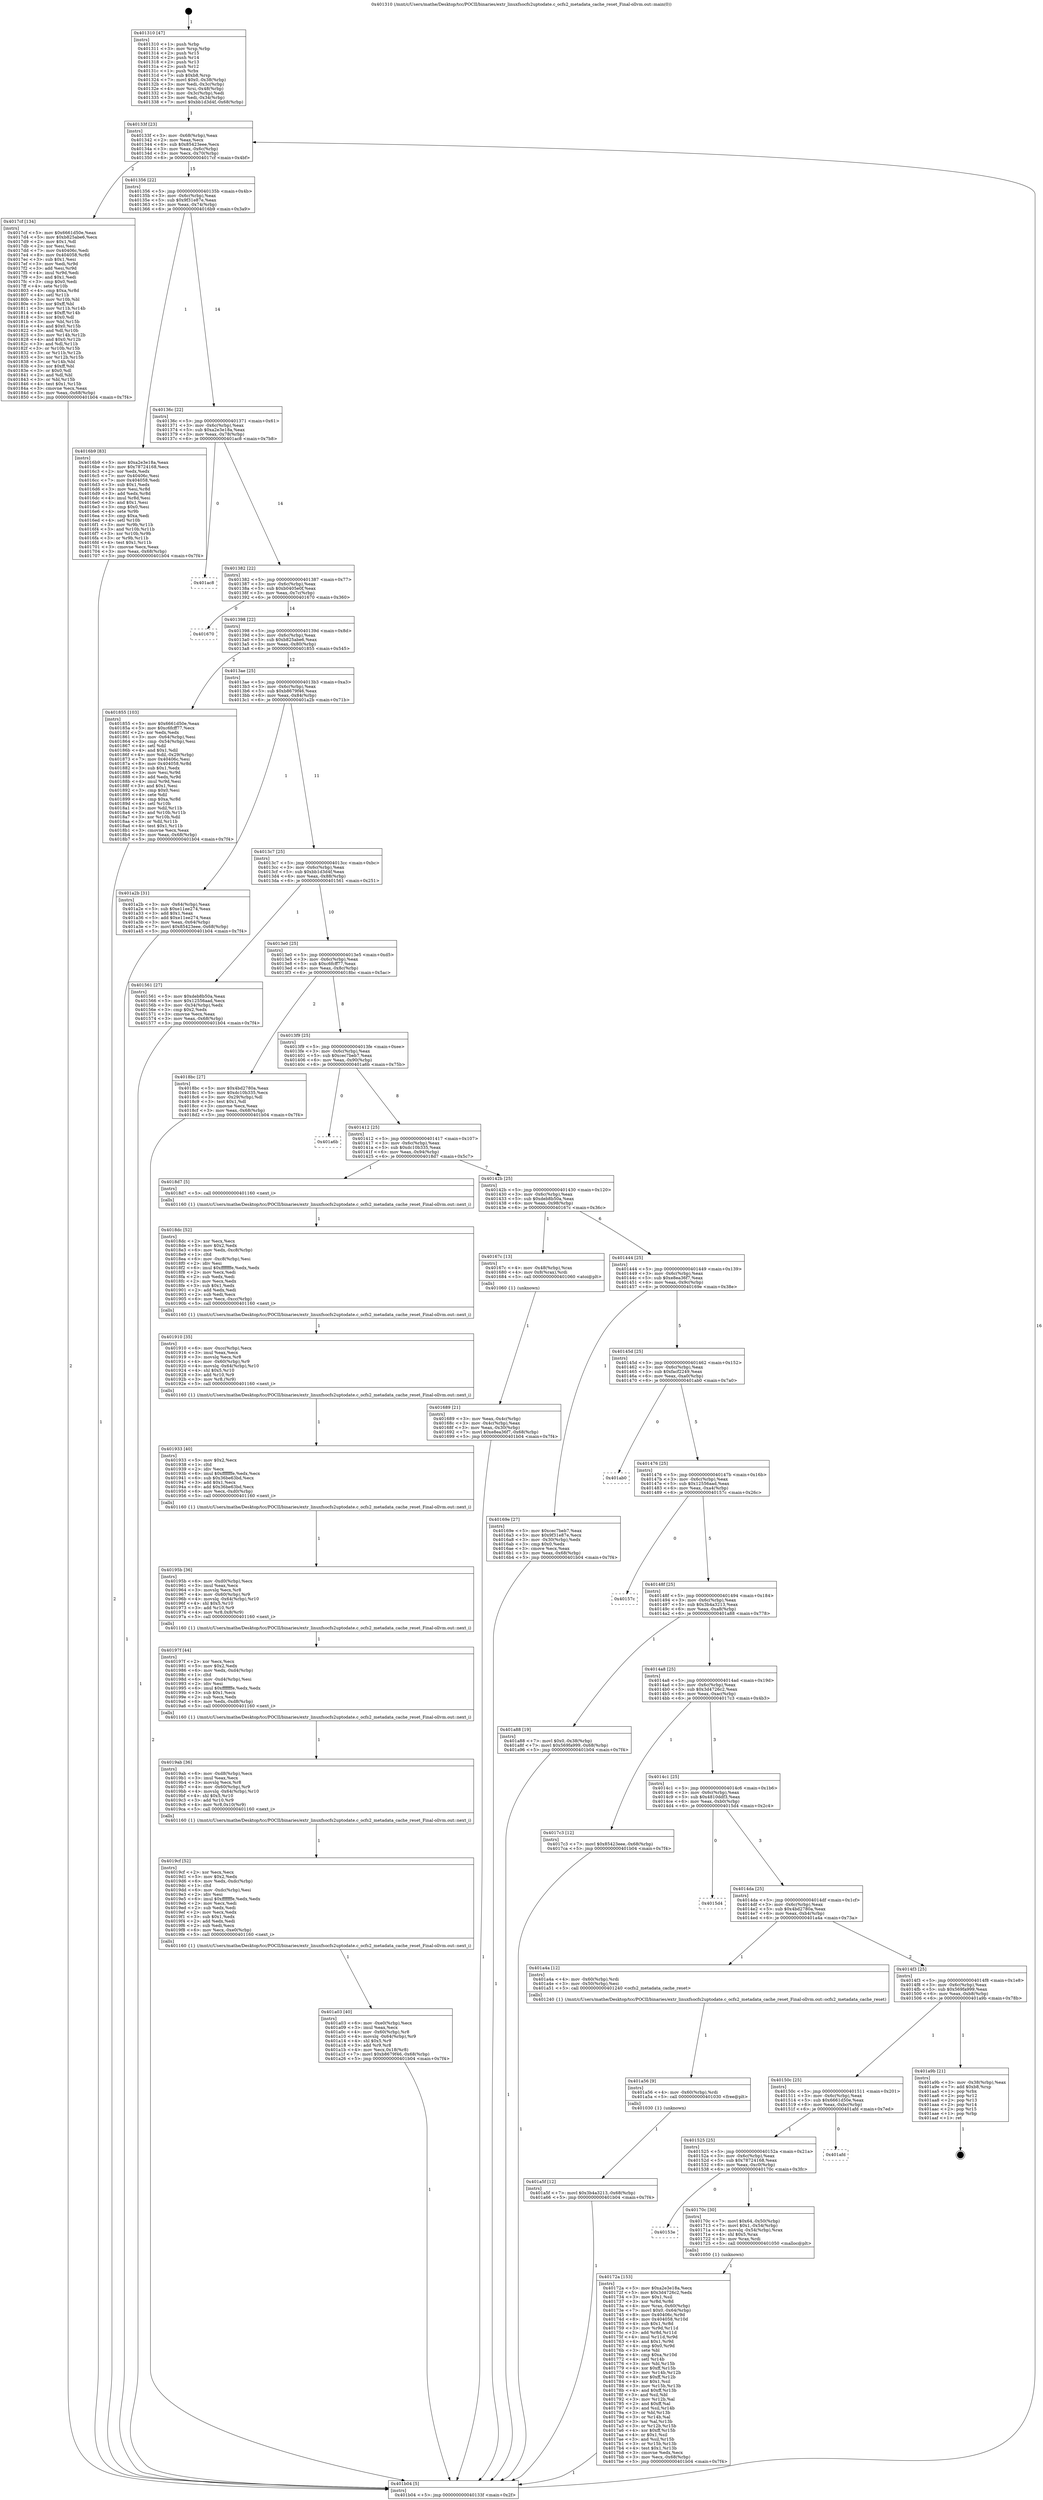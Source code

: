 digraph "0x401310" {
  label = "0x401310 (/mnt/c/Users/mathe/Desktop/tcc/POCII/binaries/extr_linuxfsocfs2uptodate.c_ocfs2_metadata_cache_reset_Final-ollvm.out::main(0))"
  labelloc = "t"
  node[shape=record]

  Entry [label="",width=0.3,height=0.3,shape=circle,fillcolor=black,style=filled]
  "0x40133f" [label="{
     0x40133f [23]\l
     | [instrs]\l
     &nbsp;&nbsp;0x40133f \<+3\>: mov -0x68(%rbp),%eax\l
     &nbsp;&nbsp;0x401342 \<+2\>: mov %eax,%ecx\l
     &nbsp;&nbsp;0x401344 \<+6\>: sub $0x85423eee,%ecx\l
     &nbsp;&nbsp;0x40134a \<+3\>: mov %eax,-0x6c(%rbp)\l
     &nbsp;&nbsp;0x40134d \<+3\>: mov %ecx,-0x70(%rbp)\l
     &nbsp;&nbsp;0x401350 \<+6\>: je 00000000004017cf \<main+0x4bf\>\l
  }"]
  "0x4017cf" [label="{
     0x4017cf [134]\l
     | [instrs]\l
     &nbsp;&nbsp;0x4017cf \<+5\>: mov $0x6661d50e,%eax\l
     &nbsp;&nbsp;0x4017d4 \<+5\>: mov $0xb825abe6,%ecx\l
     &nbsp;&nbsp;0x4017d9 \<+2\>: mov $0x1,%dl\l
     &nbsp;&nbsp;0x4017db \<+2\>: xor %esi,%esi\l
     &nbsp;&nbsp;0x4017dd \<+7\>: mov 0x40406c,%edi\l
     &nbsp;&nbsp;0x4017e4 \<+8\>: mov 0x404058,%r8d\l
     &nbsp;&nbsp;0x4017ec \<+3\>: sub $0x1,%esi\l
     &nbsp;&nbsp;0x4017ef \<+3\>: mov %edi,%r9d\l
     &nbsp;&nbsp;0x4017f2 \<+3\>: add %esi,%r9d\l
     &nbsp;&nbsp;0x4017f5 \<+4\>: imul %r9d,%edi\l
     &nbsp;&nbsp;0x4017f9 \<+3\>: and $0x1,%edi\l
     &nbsp;&nbsp;0x4017fc \<+3\>: cmp $0x0,%edi\l
     &nbsp;&nbsp;0x4017ff \<+4\>: sete %r10b\l
     &nbsp;&nbsp;0x401803 \<+4\>: cmp $0xa,%r8d\l
     &nbsp;&nbsp;0x401807 \<+4\>: setl %r11b\l
     &nbsp;&nbsp;0x40180b \<+3\>: mov %r10b,%bl\l
     &nbsp;&nbsp;0x40180e \<+3\>: xor $0xff,%bl\l
     &nbsp;&nbsp;0x401811 \<+3\>: mov %r11b,%r14b\l
     &nbsp;&nbsp;0x401814 \<+4\>: xor $0xff,%r14b\l
     &nbsp;&nbsp;0x401818 \<+3\>: xor $0x0,%dl\l
     &nbsp;&nbsp;0x40181b \<+3\>: mov %bl,%r15b\l
     &nbsp;&nbsp;0x40181e \<+4\>: and $0x0,%r15b\l
     &nbsp;&nbsp;0x401822 \<+3\>: and %dl,%r10b\l
     &nbsp;&nbsp;0x401825 \<+3\>: mov %r14b,%r12b\l
     &nbsp;&nbsp;0x401828 \<+4\>: and $0x0,%r12b\l
     &nbsp;&nbsp;0x40182c \<+3\>: and %dl,%r11b\l
     &nbsp;&nbsp;0x40182f \<+3\>: or %r10b,%r15b\l
     &nbsp;&nbsp;0x401832 \<+3\>: or %r11b,%r12b\l
     &nbsp;&nbsp;0x401835 \<+3\>: xor %r12b,%r15b\l
     &nbsp;&nbsp;0x401838 \<+3\>: or %r14b,%bl\l
     &nbsp;&nbsp;0x40183b \<+3\>: xor $0xff,%bl\l
     &nbsp;&nbsp;0x40183e \<+3\>: or $0x0,%dl\l
     &nbsp;&nbsp;0x401841 \<+2\>: and %dl,%bl\l
     &nbsp;&nbsp;0x401843 \<+3\>: or %bl,%r15b\l
     &nbsp;&nbsp;0x401846 \<+4\>: test $0x1,%r15b\l
     &nbsp;&nbsp;0x40184a \<+3\>: cmovne %ecx,%eax\l
     &nbsp;&nbsp;0x40184d \<+3\>: mov %eax,-0x68(%rbp)\l
     &nbsp;&nbsp;0x401850 \<+5\>: jmp 0000000000401b04 \<main+0x7f4\>\l
  }"]
  "0x401356" [label="{
     0x401356 [22]\l
     | [instrs]\l
     &nbsp;&nbsp;0x401356 \<+5\>: jmp 000000000040135b \<main+0x4b\>\l
     &nbsp;&nbsp;0x40135b \<+3\>: mov -0x6c(%rbp),%eax\l
     &nbsp;&nbsp;0x40135e \<+5\>: sub $0x9f31e87e,%eax\l
     &nbsp;&nbsp;0x401363 \<+3\>: mov %eax,-0x74(%rbp)\l
     &nbsp;&nbsp;0x401366 \<+6\>: je 00000000004016b9 \<main+0x3a9\>\l
  }"]
  Exit [label="",width=0.3,height=0.3,shape=circle,fillcolor=black,style=filled,peripheries=2]
  "0x4016b9" [label="{
     0x4016b9 [83]\l
     | [instrs]\l
     &nbsp;&nbsp;0x4016b9 \<+5\>: mov $0xa2e3e18a,%eax\l
     &nbsp;&nbsp;0x4016be \<+5\>: mov $0x78724168,%ecx\l
     &nbsp;&nbsp;0x4016c3 \<+2\>: xor %edx,%edx\l
     &nbsp;&nbsp;0x4016c5 \<+7\>: mov 0x40406c,%esi\l
     &nbsp;&nbsp;0x4016cc \<+7\>: mov 0x404058,%edi\l
     &nbsp;&nbsp;0x4016d3 \<+3\>: sub $0x1,%edx\l
     &nbsp;&nbsp;0x4016d6 \<+3\>: mov %esi,%r8d\l
     &nbsp;&nbsp;0x4016d9 \<+3\>: add %edx,%r8d\l
     &nbsp;&nbsp;0x4016dc \<+4\>: imul %r8d,%esi\l
     &nbsp;&nbsp;0x4016e0 \<+3\>: and $0x1,%esi\l
     &nbsp;&nbsp;0x4016e3 \<+3\>: cmp $0x0,%esi\l
     &nbsp;&nbsp;0x4016e6 \<+4\>: sete %r9b\l
     &nbsp;&nbsp;0x4016ea \<+3\>: cmp $0xa,%edi\l
     &nbsp;&nbsp;0x4016ed \<+4\>: setl %r10b\l
     &nbsp;&nbsp;0x4016f1 \<+3\>: mov %r9b,%r11b\l
     &nbsp;&nbsp;0x4016f4 \<+3\>: and %r10b,%r11b\l
     &nbsp;&nbsp;0x4016f7 \<+3\>: xor %r10b,%r9b\l
     &nbsp;&nbsp;0x4016fa \<+3\>: or %r9b,%r11b\l
     &nbsp;&nbsp;0x4016fd \<+4\>: test $0x1,%r11b\l
     &nbsp;&nbsp;0x401701 \<+3\>: cmovne %ecx,%eax\l
     &nbsp;&nbsp;0x401704 \<+3\>: mov %eax,-0x68(%rbp)\l
     &nbsp;&nbsp;0x401707 \<+5\>: jmp 0000000000401b04 \<main+0x7f4\>\l
  }"]
  "0x40136c" [label="{
     0x40136c [22]\l
     | [instrs]\l
     &nbsp;&nbsp;0x40136c \<+5\>: jmp 0000000000401371 \<main+0x61\>\l
     &nbsp;&nbsp;0x401371 \<+3\>: mov -0x6c(%rbp),%eax\l
     &nbsp;&nbsp;0x401374 \<+5\>: sub $0xa2e3e18a,%eax\l
     &nbsp;&nbsp;0x401379 \<+3\>: mov %eax,-0x78(%rbp)\l
     &nbsp;&nbsp;0x40137c \<+6\>: je 0000000000401ac8 \<main+0x7b8\>\l
  }"]
  "0x401a5f" [label="{
     0x401a5f [12]\l
     | [instrs]\l
     &nbsp;&nbsp;0x401a5f \<+7\>: movl $0x3b4a3213,-0x68(%rbp)\l
     &nbsp;&nbsp;0x401a66 \<+5\>: jmp 0000000000401b04 \<main+0x7f4\>\l
  }"]
  "0x401ac8" [label="{
     0x401ac8\l
  }", style=dashed]
  "0x401382" [label="{
     0x401382 [22]\l
     | [instrs]\l
     &nbsp;&nbsp;0x401382 \<+5\>: jmp 0000000000401387 \<main+0x77\>\l
     &nbsp;&nbsp;0x401387 \<+3\>: mov -0x6c(%rbp),%eax\l
     &nbsp;&nbsp;0x40138a \<+5\>: sub $0xb0405e0f,%eax\l
     &nbsp;&nbsp;0x40138f \<+3\>: mov %eax,-0x7c(%rbp)\l
     &nbsp;&nbsp;0x401392 \<+6\>: je 0000000000401670 \<main+0x360\>\l
  }"]
  "0x401a56" [label="{
     0x401a56 [9]\l
     | [instrs]\l
     &nbsp;&nbsp;0x401a56 \<+4\>: mov -0x60(%rbp),%rdi\l
     &nbsp;&nbsp;0x401a5a \<+5\>: call 0000000000401030 \<free@plt\>\l
     | [calls]\l
     &nbsp;&nbsp;0x401030 \{1\} (unknown)\l
  }"]
  "0x401670" [label="{
     0x401670\l
  }", style=dashed]
  "0x401398" [label="{
     0x401398 [22]\l
     | [instrs]\l
     &nbsp;&nbsp;0x401398 \<+5\>: jmp 000000000040139d \<main+0x8d\>\l
     &nbsp;&nbsp;0x40139d \<+3\>: mov -0x6c(%rbp),%eax\l
     &nbsp;&nbsp;0x4013a0 \<+5\>: sub $0xb825abe6,%eax\l
     &nbsp;&nbsp;0x4013a5 \<+3\>: mov %eax,-0x80(%rbp)\l
     &nbsp;&nbsp;0x4013a8 \<+6\>: je 0000000000401855 \<main+0x545\>\l
  }"]
  "0x401a03" [label="{
     0x401a03 [40]\l
     | [instrs]\l
     &nbsp;&nbsp;0x401a03 \<+6\>: mov -0xe0(%rbp),%ecx\l
     &nbsp;&nbsp;0x401a09 \<+3\>: imul %eax,%ecx\l
     &nbsp;&nbsp;0x401a0c \<+4\>: mov -0x60(%rbp),%r8\l
     &nbsp;&nbsp;0x401a10 \<+4\>: movslq -0x64(%rbp),%r9\l
     &nbsp;&nbsp;0x401a14 \<+4\>: shl $0x5,%r9\l
     &nbsp;&nbsp;0x401a18 \<+3\>: add %r9,%r8\l
     &nbsp;&nbsp;0x401a1b \<+4\>: mov %ecx,0x18(%r8)\l
     &nbsp;&nbsp;0x401a1f \<+7\>: movl $0xb8679f46,-0x68(%rbp)\l
     &nbsp;&nbsp;0x401a26 \<+5\>: jmp 0000000000401b04 \<main+0x7f4\>\l
  }"]
  "0x401855" [label="{
     0x401855 [103]\l
     | [instrs]\l
     &nbsp;&nbsp;0x401855 \<+5\>: mov $0x6661d50e,%eax\l
     &nbsp;&nbsp;0x40185a \<+5\>: mov $0xc6fcff77,%ecx\l
     &nbsp;&nbsp;0x40185f \<+2\>: xor %edx,%edx\l
     &nbsp;&nbsp;0x401861 \<+3\>: mov -0x64(%rbp),%esi\l
     &nbsp;&nbsp;0x401864 \<+3\>: cmp -0x54(%rbp),%esi\l
     &nbsp;&nbsp;0x401867 \<+4\>: setl %dil\l
     &nbsp;&nbsp;0x40186b \<+4\>: and $0x1,%dil\l
     &nbsp;&nbsp;0x40186f \<+4\>: mov %dil,-0x29(%rbp)\l
     &nbsp;&nbsp;0x401873 \<+7\>: mov 0x40406c,%esi\l
     &nbsp;&nbsp;0x40187a \<+8\>: mov 0x404058,%r8d\l
     &nbsp;&nbsp;0x401882 \<+3\>: sub $0x1,%edx\l
     &nbsp;&nbsp;0x401885 \<+3\>: mov %esi,%r9d\l
     &nbsp;&nbsp;0x401888 \<+3\>: add %edx,%r9d\l
     &nbsp;&nbsp;0x40188b \<+4\>: imul %r9d,%esi\l
     &nbsp;&nbsp;0x40188f \<+3\>: and $0x1,%esi\l
     &nbsp;&nbsp;0x401892 \<+3\>: cmp $0x0,%esi\l
     &nbsp;&nbsp;0x401895 \<+4\>: sete %dil\l
     &nbsp;&nbsp;0x401899 \<+4\>: cmp $0xa,%r8d\l
     &nbsp;&nbsp;0x40189d \<+4\>: setl %r10b\l
     &nbsp;&nbsp;0x4018a1 \<+3\>: mov %dil,%r11b\l
     &nbsp;&nbsp;0x4018a4 \<+3\>: and %r10b,%r11b\l
     &nbsp;&nbsp;0x4018a7 \<+3\>: xor %r10b,%dil\l
     &nbsp;&nbsp;0x4018aa \<+3\>: or %dil,%r11b\l
     &nbsp;&nbsp;0x4018ad \<+4\>: test $0x1,%r11b\l
     &nbsp;&nbsp;0x4018b1 \<+3\>: cmovne %ecx,%eax\l
     &nbsp;&nbsp;0x4018b4 \<+3\>: mov %eax,-0x68(%rbp)\l
     &nbsp;&nbsp;0x4018b7 \<+5\>: jmp 0000000000401b04 \<main+0x7f4\>\l
  }"]
  "0x4013ae" [label="{
     0x4013ae [25]\l
     | [instrs]\l
     &nbsp;&nbsp;0x4013ae \<+5\>: jmp 00000000004013b3 \<main+0xa3\>\l
     &nbsp;&nbsp;0x4013b3 \<+3\>: mov -0x6c(%rbp),%eax\l
     &nbsp;&nbsp;0x4013b6 \<+5\>: sub $0xb8679f46,%eax\l
     &nbsp;&nbsp;0x4013bb \<+6\>: mov %eax,-0x84(%rbp)\l
     &nbsp;&nbsp;0x4013c1 \<+6\>: je 0000000000401a2b \<main+0x71b\>\l
  }"]
  "0x4019cf" [label="{
     0x4019cf [52]\l
     | [instrs]\l
     &nbsp;&nbsp;0x4019cf \<+2\>: xor %ecx,%ecx\l
     &nbsp;&nbsp;0x4019d1 \<+5\>: mov $0x2,%edx\l
     &nbsp;&nbsp;0x4019d6 \<+6\>: mov %edx,-0xdc(%rbp)\l
     &nbsp;&nbsp;0x4019dc \<+1\>: cltd\l
     &nbsp;&nbsp;0x4019dd \<+6\>: mov -0xdc(%rbp),%esi\l
     &nbsp;&nbsp;0x4019e3 \<+2\>: idiv %esi\l
     &nbsp;&nbsp;0x4019e5 \<+6\>: imul $0xfffffffe,%edx,%edx\l
     &nbsp;&nbsp;0x4019eb \<+2\>: mov %ecx,%edi\l
     &nbsp;&nbsp;0x4019ed \<+2\>: sub %edx,%edi\l
     &nbsp;&nbsp;0x4019ef \<+2\>: mov %ecx,%edx\l
     &nbsp;&nbsp;0x4019f1 \<+3\>: sub $0x1,%edx\l
     &nbsp;&nbsp;0x4019f4 \<+2\>: add %edx,%edi\l
     &nbsp;&nbsp;0x4019f6 \<+2\>: sub %edi,%ecx\l
     &nbsp;&nbsp;0x4019f8 \<+6\>: mov %ecx,-0xe0(%rbp)\l
     &nbsp;&nbsp;0x4019fe \<+5\>: call 0000000000401160 \<next_i\>\l
     | [calls]\l
     &nbsp;&nbsp;0x401160 \{1\} (/mnt/c/Users/mathe/Desktop/tcc/POCII/binaries/extr_linuxfsocfs2uptodate.c_ocfs2_metadata_cache_reset_Final-ollvm.out::next_i)\l
  }"]
  "0x401a2b" [label="{
     0x401a2b [31]\l
     | [instrs]\l
     &nbsp;&nbsp;0x401a2b \<+3\>: mov -0x64(%rbp),%eax\l
     &nbsp;&nbsp;0x401a2e \<+5\>: sub $0xe11ee274,%eax\l
     &nbsp;&nbsp;0x401a33 \<+3\>: add $0x1,%eax\l
     &nbsp;&nbsp;0x401a36 \<+5\>: add $0xe11ee274,%eax\l
     &nbsp;&nbsp;0x401a3b \<+3\>: mov %eax,-0x64(%rbp)\l
     &nbsp;&nbsp;0x401a3e \<+7\>: movl $0x85423eee,-0x68(%rbp)\l
     &nbsp;&nbsp;0x401a45 \<+5\>: jmp 0000000000401b04 \<main+0x7f4\>\l
  }"]
  "0x4013c7" [label="{
     0x4013c7 [25]\l
     | [instrs]\l
     &nbsp;&nbsp;0x4013c7 \<+5\>: jmp 00000000004013cc \<main+0xbc\>\l
     &nbsp;&nbsp;0x4013cc \<+3\>: mov -0x6c(%rbp),%eax\l
     &nbsp;&nbsp;0x4013cf \<+5\>: sub $0xbb1d3d4f,%eax\l
     &nbsp;&nbsp;0x4013d4 \<+6\>: mov %eax,-0x88(%rbp)\l
     &nbsp;&nbsp;0x4013da \<+6\>: je 0000000000401561 \<main+0x251\>\l
  }"]
  "0x4019ab" [label="{
     0x4019ab [36]\l
     | [instrs]\l
     &nbsp;&nbsp;0x4019ab \<+6\>: mov -0xd8(%rbp),%ecx\l
     &nbsp;&nbsp;0x4019b1 \<+3\>: imul %eax,%ecx\l
     &nbsp;&nbsp;0x4019b4 \<+3\>: movslq %ecx,%r8\l
     &nbsp;&nbsp;0x4019b7 \<+4\>: mov -0x60(%rbp),%r9\l
     &nbsp;&nbsp;0x4019bb \<+4\>: movslq -0x64(%rbp),%r10\l
     &nbsp;&nbsp;0x4019bf \<+4\>: shl $0x5,%r10\l
     &nbsp;&nbsp;0x4019c3 \<+3\>: add %r10,%r9\l
     &nbsp;&nbsp;0x4019c6 \<+4\>: mov %r8,0x10(%r9)\l
     &nbsp;&nbsp;0x4019ca \<+5\>: call 0000000000401160 \<next_i\>\l
     | [calls]\l
     &nbsp;&nbsp;0x401160 \{1\} (/mnt/c/Users/mathe/Desktop/tcc/POCII/binaries/extr_linuxfsocfs2uptodate.c_ocfs2_metadata_cache_reset_Final-ollvm.out::next_i)\l
  }"]
  "0x401561" [label="{
     0x401561 [27]\l
     | [instrs]\l
     &nbsp;&nbsp;0x401561 \<+5\>: mov $0xdeb8b50a,%eax\l
     &nbsp;&nbsp;0x401566 \<+5\>: mov $0x12556aad,%ecx\l
     &nbsp;&nbsp;0x40156b \<+3\>: mov -0x34(%rbp),%edx\l
     &nbsp;&nbsp;0x40156e \<+3\>: cmp $0x2,%edx\l
     &nbsp;&nbsp;0x401571 \<+3\>: cmovne %ecx,%eax\l
     &nbsp;&nbsp;0x401574 \<+3\>: mov %eax,-0x68(%rbp)\l
     &nbsp;&nbsp;0x401577 \<+5\>: jmp 0000000000401b04 \<main+0x7f4\>\l
  }"]
  "0x4013e0" [label="{
     0x4013e0 [25]\l
     | [instrs]\l
     &nbsp;&nbsp;0x4013e0 \<+5\>: jmp 00000000004013e5 \<main+0xd5\>\l
     &nbsp;&nbsp;0x4013e5 \<+3\>: mov -0x6c(%rbp),%eax\l
     &nbsp;&nbsp;0x4013e8 \<+5\>: sub $0xc6fcff77,%eax\l
     &nbsp;&nbsp;0x4013ed \<+6\>: mov %eax,-0x8c(%rbp)\l
     &nbsp;&nbsp;0x4013f3 \<+6\>: je 00000000004018bc \<main+0x5ac\>\l
  }"]
  "0x401b04" [label="{
     0x401b04 [5]\l
     | [instrs]\l
     &nbsp;&nbsp;0x401b04 \<+5\>: jmp 000000000040133f \<main+0x2f\>\l
  }"]
  "0x401310" [label="{
     0x401310 [47]\l
     | [instrs]\l
     &nbsp;&nbsp;0x401310 \<+1\>: push %rbp\l
     &nbsp;&nbsp;0x401311 \<+3\>: mov %rsp,%rbp\l
     &nbsp;&nbsp;0x401314 \<+2\>: push %r15\l
     &nbsp;&nbsp;0x401316 \<+2\>: push %r14\l
     &nbsp;&nbsp;0x401318 \<+2\>: push %r13\l
     &nbsp;&nbsp;0x40131a \<+2\>: push %r12\l
     &nbsp;&nbsp;0x40131c \<+1\>: push %rbx\l
     &nbsp;&nbsp;0x40131d \<+7\>: sub $0xb8,%rsp\l
     &nbsp;&nbsp;0x401324 \<+7\>: movl $0x0,-0x38(%rbp)\l
     &nbsp;&nbsp;0x40132b \<+3\>: mov %edi,-0x3c(%rbp)\l
     &nbsp;&nbsp;0x40132e \<+4\>: mov %rsi,-0x48(%rbp)\l
     &nbsp;&nbsp;0x401332 \<+3\>: mov -0x3c(%rbp),%edi\l
     &nbsp;&nbsp;0x401335 \<+3\>: mov %edi,-0x34(%rbp)\l
     &nbsp;&nbsp;0x401338 \<+7\>: movl $0xbb1d3d4f,-0x68(%rbp)\l
  }"]
  "0x40197f" [label="{
     0x40197f [44]\l
     | [instrs]\l
     &nbsp;&nbsp;0x40197f \<+2\>: xor %ecx,%ecx\l
     &nbsp;&nbsp;0x401981 \<+5\>: mov $0x2,%edx\l
     &nbsp;&nbsp;0x401986 \<+6\>: mov %edx,-0xd4(%rbp)\l
     &nbsp;&nbsp;0x40198c \<+1\>: cltd\l
     &nbsp;&nbsp;0x40198d \<+6\>: mov -0xd4(%rbp),%esi\l
     &nbsp;&nbsp;0x401993 \<+2\>: idiv %esi\l
     &nbsp;&nbsp;0x401995 \<+6\>: imul $0xfffffffe,%edx,%edx\l
     &nbsp;&nbsp;0x40199b \<+3\>: sub $0x1,%ecx\l
     &nbsp;&nbsp;0x40199e \<+2\>: sub %ecx,%edx\l
     &nbsp;&nbsp;0x4019a0 \<+6\>: mov %edx,-0xd8(%rbp)\l
     &nbsp;&nbsp;0x4019a6 \<+5\>: call 0000000000401160 \<next_i\>\l
     | [calls]\l
     &nbsp;&nbsp;0x401160 \{1\} (/mnt/c/Users/mathe/Desktop/tcc/POCII/binaries/extr_linuxfsocfs2uptodate.c_ocfs2_metadata_cache_reset_Final-ollvm.out::next_i)\l
  }"]
  "0x4018bc" [label="{
     0x4018bc [27]\l
     | [instrs]\l
     &nbsp;&nbsp;0x4018bc \<+5\>: mov $0x4bd2780a,%eax\l
     &nbsp;&nbsp;0x4018c1 \<+5\>: mov $0xdc10b335,%ecx\l
     &nbsp;&nbsp;0x4018c6 \<+3\>: mov -0x29(%rbp),%dl\l
     &nbsp;&nbsp;0x4018c9 \<+3\>: test $0x1,%dl\l
     &nbsp;&nbsp;0x4018cc \<+3\>: cmovne %ecx,%eax\l
     &nbsp;&nbsp;0x4018cf \<+3\>: mov %eax,-0x68(%rbp)\l
     &nbsp;&nbsp;0x4018d2 \<+5\>: jmp 0000000000401b04 \<main+0x7f4\>\l
  }"]
  "0x4013f9" [label="{
     0x4013f9 [25]\l
     | [instrs]\l
     &nbsp;&nbsp;0x4013f9 \<+5\>: jmp 00000000004013fe \<main+0xee\>\l
     &nbsp;&nbsp;0x4013fe \<+3\>: mov -0x6c(%rbp),%eax\l
     &nbsp;&nbsp;0x401401 \<+5\>: sub $0xcec7beb7,%eax\l
     &nbsp;&nbsp;0x401406 \<+6\>: mov %eax,-0x90(%rbp)\l
     &nbsp;&nbsp;0x40140c \<+6\>: je 0000000000401a6b \<main+0x75b\>\l
  }"]
  "0x40195b" [label="{
     0x40195b [36]\l
     | [instrs]\l
     &nbsp;&nbsp;0x40195b \<+6\>: mov -0xd0(%rbp),%ecx\l
     &nbsp;&nbsp;0x401961 \<+3\>: imul %eax,%ecx\l
     &nbsp;&nbsp;0x401964 \<+3\>: movslq %ecx,%r8\l
     &nbsp;&nbsp;0x401967 \<+4\>: mov -0x60(%rbp),%r9\l
     &nbsp;&nbsp;0x40196b \<+4\>: movslq -0x64(%rbp),%r10\l
     &nbsp;&nbsp;0x40196f \<+4\>: shl $0x5,%r10\l
     &nbsp;&nbsp;0x401973 \<+3\>: add %r10,%r9\l
     &nbsp;&nbsp;0x401976 \<+4\>: mov %r8,0x8(%r9)\l
     &nbsp;&nbsp;0x40197a \<+5\>: call 0000000000401160 \<next_i\>\l
     | [calls]\l
     &nbsp;&nbsp;0x401160 \{1\} (/mnt/c/Users/mathe/Desktop/tcc/POCII/binaries/extr_linuxfsocfs2uptodate.c_ocfs2_metadata_cache_reset_Final-ollvm.out::next_i)\l
  }"]
  "0x401a6b" [label="{
     0x401a6b\l
  }", style=dashed]
  "0x401412" [label="{
     0x401412 [25]\l
     | [instrs]\l
     &nbsp;&nbsp;0x401412 \<+5\>: jmp 0000000000401417 \<main+0x107\>\l
     &nbsp;&nbsp;0x401417 \<+3\>: mov -0x6c(%rbp),%eax\l
     &nbsp;&nbsp;0x40141a \<+5\>: sub $0xdc10b335,%eax\l
     &nbsp;&nbsp;0x40141f \<+6\>: mov %eax,-0x94(%rbp)\l
     &nbsp;&nbsp;0x401425 \<+6\>: je 00000000004018d7 \<main+0x5c7\>\l
  }"]
  "0x401933" [label="{
     0x401933 [40]\l
     | [instrs]\l
     &nbsp;&nbsp;0x401933 \<+5\>: mov $0x2,%ecx\l
     &nbsp;&nbsp;0x401938 \<+1\>: cltd\l
     &nbsp;&nbsp;0x401939 \<+2\>: idiv %ecx\l
     &nbsp;&nbsp;0x40193b \<+6\>: imul $0xfffffffe,%edx,%ecx\l
     &nbsp;&nbsp;0x401941 \<+6\>: sub $0x36be63bd,%ecx\l
     &nbsp;&nbsp;0x401947 \<+3\>: add $0x1,%ecx\l
     &nbsp;&nbsp;0x40194a \<+6\>: add $0x36be63bd,%ecx\l
     &nbsp;&nbsp;0x401950 \<+6\>: mov %ecx,-0xd0(%rbp)\l
     &nbsp;&nbsp;0x401956 \<+5\>: call 0000000000401160 \<next_i\>\l
     | [calls]\l
     &nbsp;&nbsp;0x401160 \{1\} (/mnt/c/Users/mathe/Desktop/tcc/POCII/binaries/extr_linuxfsocfs2uptodate.c_ocfs2_metadata_cache_reset_Final-ollvm.out::next_i)\l
  }"]
  "0x4018d7" [label="{
     0x4018d7 [5]\l
     | [instrs]\l
     &nbsp;&nbsp;0x4018d7 \<+5\>: call 0000000000401160 \<next_i\>\l
     | [calls]\l
     &nbsp;&nbsp;0x401160 \{1\} (/mnt/c/Users/mathe/Desktop/tcc/POCII/binaries/extr_linuxfsocfs2uptodate.c_ocfs2_metadata_cache_reset_Final-ollvm.out::next_i)\l
  }"]
  "0x40142b" [label="{
     0x40142b [25]\l
     | [instrs]\l
     &nbsp;&nbsp;0x40142b \<+5\>: jmp 0000000000401430 \<main+0x120\>\l
     &nbsp;&nbsp;0x401430 \<+3\>: mov -0x6c(%rbp),%eax\l
     &nbsp;&nbsp;0x401433 \<+5\>: sub $0xdeb8b50a,%eax\l
     &nbsp;&nbsp;0x401438 \<+6\>: mov %eax,-0x98(%rbp)\l
     &nbsp;&nbsp;0x40143e \<+6\>: je 000000000040167c \<main+0x36c\>\l
  }"]
  "0x401910" [label="{
     0x401910 [35]\l
     | [instrs]\l
     &nbsp;&nbsp;0x401910 \<+6\>: mov -0xcc(%rbp),%ecx\l
     &nbsp;&nbsp;0x401916 \<+3\>: imul %eax,%ecx\l
     &nbsp;&nbsp;0x401919 \<+3\>: movslq %ecx,%r8\l
     &nbsp;&nbsp;0x40191c \<+4\>: mov -0x60(%rbp),%r9\l
     &nbsp;&nbsp;0x401920 \<+4\>: movslq -0x64(%rbp),%r10\l
     &nbsp;&nbsp;0x401924 \<+4\>: shl $0x5,%r10\l
     &nbsp;&nbsp;0x401928 \<+3\>: add %r10,%r9\l
     &nbsp;&nbsp;0x40192b \<+3\>: mov %r8,(%r9)\l
     &nbsp;&nbsp;0x40192e \<+5\>: call 0000000000401160 \<next_i\>\l
     | [calls]\l
     &nbsp;&nbsp;0x401160 \{1\} (/mnt/c/Users/mathe/Desktop/tcc/POCII/binaries/extr_linuxfsocfs2uptodate.c_ocfs2_metadata_cache_reset_Final-ollvm.out::next_i)\l
  }"]
  "0x40167c" [label="{
     0x40167c [13]\l
     | [instrs]\l
     &nbsp;&nbsp;0x40167c \<+4\>: mov -0x48(%rbp),%rax\l
     &nbsp;&nbsp;0x401680 \<+4\>: mov 0x8(%rax),%rdi\l
     &nbsp;&nbsp;0x401684 \<+5\>: call 0000000000401060 \<atoi@plt\>\l
     | [calls]\l
     &nbsp;&nbsp;0x401060 \{1\} (unknown)\l
  }"]
  "0x401444" [label="{
     0x401444 [25]\l
     | [instrs]\l
     &nbsp;&nbsp;0x401444 \<+5\>: jmp 0000000000401449 \<main+0x139\>\l
     &nbsp;&nbsp;0x401449 \<+3\>: mov -0x6c(%rbp),%eax\l
     &nbsp;&nbsp;0x40144c \<+5\>: sub $0xe8ea36f7,%eax\l
     &nbsp;&nbsp;0x401451 \<+6\>: mov %eax,-0x9c(%rbp)\l
     &nbsp;&nbsp;0x401457 \<+6\>: je 000000000040169e \<main+0x38e\>\l
  }"]
  "0x401689" [label="{
     0x401689 [21]\l
     | [instrs]\l
     &nbsp;&nbsp;0x401689 \<+3\>: mov %eax,-0x4c(%rbp)\l
     &nbsp;&nbsp;0x40168c \<+3\>: mov -0x4c(%rbp),%eax\l
     &nbsp;&nbsp;0x40168f \<+3\>: mov %eax,-0x30(%rbp)\l
     &nbsp;&nbsp;0x401692 \<+7\>: movl $0xe8ea36f7,-0x68(%rbp)\l
     &nbsp;&nbsp;0x401699 \<+5\>: jmp 0000000000401b04 \<main+0x7f4\>\l
  }"]
  "0x4018dc" [label="{
     0x4018dc [52]\l
     | [instrs]\l
     &nbsp;&nbsp;0x4018dc \<+2\>: xor %ecx,%ecx\l
     &nbsp;&nbsp;0x4018de \<+5\>: mov $0x2,%edx\l
     &nbsp;&nbsp;0x4018e3 \<+6\>: mov %edx,-0xc8(%rbp)\l
     &nbsp;&nbsp;0x4018e9 \<+1\>: cltd\l
     &nbsp;&nbsp;0x4018ea \<+6\>: mov -0xc8(%rbp),%esi\l
     &nbsp;&nbsp;0x4018f0 \<+2\>: idiv %esi\l
     &nbsp;&nbsp;0x4018f2 \<+6\>: imul $0xfffffffe,%edx,%edx\l
     &nbsp;&nbsp;0x4018f8 \<+2\>: mov %ecx,%edi\l
     &nbsp;&nbsp;0x4018fa \<+2\>: sub %edx,%edi\l
     &nbsp;&nbsp;0x4018fc \<+2\>: mov %ecx,%edx\l
     &nbsp;&nbsp;0x4018fe \<+3\>: sub $0x1,%edx\l
     &nbsp;&nbsp;0x401901 \<+2\>: add %edx,%edi\l
     &nbsp;&nbsp;0x401903 \<+2\>: sub %edi,%ecx\l
     &nbsp;&nbsp;0x401905 \<+6\>: mov %ecx,-0xcc(%rbp)\l
     &nbsp;&nbsp;0x40190b \<+5\>: call 0000000000401160 \<next_i\>\l
     | [calls]\l
     &nbsp;&nbsp;0x401160 \{1\} (/mnt/c/Users/mathe/Desktop/tcc/POCII/binaries/extr_linuxfsocfs2uptodate.c_ocfs2_metadata_cache_reset_Final-ollvm.out::next_i)\l
  }"]
  "0x40169e" [label="{
     0x40169e [27]\l
     | [instrs]\l
     &nbsp;&nbsp;0x40169e \<+5\>: mov $0xcec7beb7,%eax\l
     &nbsp;&nbsp;0x4016a3 \<+5\>: mov $0x9f31e87e,%ecx\l
     &nbsp;&nbsp;0x4016a8 \<+3\>: mov -0x30(%rbp),%edx\l
     &nbsp;&nbsp;0x4016ab \<+3\>: cmp $0x0,%edx\l
     &nbsp;&nbsp;0x4016ae \<+3\>: cmove %ecx,%eax\l
     &nbsp;&nbsp;0x4016b1 \<+3\>: mov %eax,-0x68(%rbp)\l
     &nbsp;&nbsp;0x4016b4 \<+5\>: jmp 0000000000401b04 \<main+0x7f4\>\l
  }"]
  "0x40145d" [label="{
     0x40145d [25]\l
     | [instrs]\l
     &nbsp;&nbsp;0x40145d \<+5\>: jmp 0000000000401462 \<main+0x152\>\l
     &nbsp;&nbsp;0x401462 \<+3\>: mov -0x6c(%rbp),%eax\l
     &nbsp;&nbsp;0x401465 \<+5\>: sub $0xfacf2249,%eax\l
     &nbsp;&nbsp;0x40146a \<+6\>: mov %eax,-0xa0(%rbp)\l
     &nbsp;&nbsp;0x401470 \<+6\>: je 0000000000401ab0 \<main+0x7a0\>\l
  }"]
  "0x40172a" [label="{
     0x40172a [153]\l
     | [instrs]\l
     &nbsp;&nbsp;0x40172a \<+5\>: mov $0xa2e3e18a,%ecx\l
     &nbsp;&nbsp;0x40172f \<+5\>: mov $0x3d4726c2,%edx\l
     &nbsp;&nbsp;0x401734 \<+3\>: mov $0x1,%sil\l
     &nbsp;&nbsp;0x401737 \<+3\>: xor %r8d,%r8d\l
     &nbsp;&nbsp;0x40173a \<+4\>: mov %rax,-0x60(%rbp)\l
     &nbsp;&nbsp;0x40173e \<+7\>: movl $0x0,-0x64(%rbp)\l
     &nbsp;&nbsp;0x401745 \<+8\>: mov 0x40406c,%r9d\l
     &nbsp;&nbsp;0x40174d \<+8\>: mov 0x404058,%r10d\l
     &nbsp;&nbsp;0x401755 \<+4\>: sub $0x1,%r8d\l
     &nbsp;&nbsp;0x401759 \<+3\>: mov %r9d,%r11d\l
     &nbsp;&nbsp;0x40175c \<+3\>: add %r8d,%r11d\l
     &nbsp;&nbsp;0x40175f \<+4\>: imul %r11d,%r9d\l
     &nbsp;&nbsp;0x401763 \<+4\>: and $0x1,%r9d\l
     &nbsp;&nbsp;0x401767 \<+4\>: cmp $0x0,%r9d\l
     &nbsp;&nbsp;0x40176b \<+3\>: sete %bl\l
     &nbsp;&nbsp;0x40176e \<+4\>: cmp $0xa,%r10d\l
     &nbsp;&nbsp;0x401772 \<+4\>: setl %r14b\l
     &nbsp;&nbsp;0x401776 \<+3\>: mov %bl,%r15b\l
     &nbsp;&nbsp;0x401779 \<+4\>: xor $0xff,%r15b\l
     &nbsp;&nbsp;0x40177d \<+3\>: mov %r14b,%r12b\l
     &nbsp;&nbsp;0x401780 \<+4\>: xor $0xff,%r12b\l
     &nbsp;&nbsp;0x401784 \<+4\>: xor $0x1,%sil\l
     &nbsp;&nbsp;0x401788 \<+3\>: mov %r15b,%r13b\l
     &nbsp;&nbsp;0x40178b \<+4\>: and $0xff,%r13b\l
     &nbsp;&nbsp;0x40178f \<+3\>: and %sil,%bl\l
     &nbsp;&nbsp;0x401792 \<+3\>: mov %r12b,%al\l
     &nbsp;&nbsp;0x401795 \<+2\>: and $0xff,%al\l
     &nbsp;&nbsp;0x401797 \<+3\>: and %sil,%r14b\l
     &nbsp;&nbsp;0x40179a \<+3\>: or %bl,%r13b\l
     &nbsp;&nbsp;0x40179d \<+3\>: or %r14b,%al\l
     &nbsp;&nbsp;0x4017a0 \<+3\>: xor %al,%r13b\l
     &nbsp;&nbsp;0x4017a3 \<+3\>: or %r12b,%r15b\l
     &nbsp;&nbsp;0x4017a6 \<+4\>: xor $0xff,%r15b\l
     &nbsp;&nbsp;0x4017aa \<+4\>: or $0x1,%sil\l
     &nbsp;&nbsp;0x4017ae \<+3\>: and %sil,%r15b\l
     &nbsp;&nbsp;0x4017b1 \<+3\>: or %r15b,%r13b\l
     &nbsp;&nbsp;0x4017b4 \<+4\>: test $0x1,%r13b\l
     &nbsp;&nbsp;0x4017b8 \<+3\>: cmovne %edx,%ecx\l
     &nbsp;&nbsp;0x4017bb \<+3\>: mov %ecx,-0x68(%rbp)\l
     &nbsp;&nbsp;0x4017be \<+5\>: jmp 0000000000401b04 \<main+0x7f4\>\l
  }"]
  "0x401ab0" [label="{
     0x401ab0\l
  }", style=dashed]
  "0x401476" [label="{
     0x401476 [25]\l
     | [instrs]\l
     &nbsp;&nbsp;0x401476 \<+5\>: jmp 000000000040147b \<main+0x16b\>\l
     &nbsp;&nbsp;0x40147b \<+3\>: mov -0x6c(%rbp),%eax\l
     &nbsp;&nbsp;0x40147e \<+5\>: sub $0x12556aad,%eax\l
     &nbsp;&nbsp;0x401483 \<+6\>: mov %eax,-0xa4(%rbp)\l
     &nbsp;&nbsp;0x401489 \<+6\>: je 000000000040157c \<main+0x26c\>\l
  }"]
  "0x40153e" [label="{
     0x40153e\l
  }", style=dashed]
  "0x40157c" [label="{
     0x40157c\l
  }", style=dashed]
  "0x40148f" [label="{
     0x40148f [25]\l
     | [instrs]\l
     &nbsp;&nbsp;0x40148f \<+5\>: jmp 0000000000401494 \<main+0x184\>\l
     &nbsp;&nbsp;0x401494 \<+3\>: mov -0x6c(%rbp),%eax\l
     &nbsp;&nbsp;0x401497 \<+5\>: sub $0x3b4a3213,%eax\l
     &nbsp;&nbsp;0x40149c \<+6\>: mov %eax,-0xa8(%rbp)\l
     &nbsp;&nbsp;0x4014a2 \<+6\>: je 0000000000401a88 \<main+0x778\>\l
  }"]
  "0x40170c" [label="{
     0x40170c [30]\l
     | [instrs]\l
     &nbsp;&nbsp;0x40170c \<+7\>: movl $0x64,-0x50(%rbp)\l
     &nbsp;&nbsp;0x401713 \<+7\>: movl $0x1,-0x54(%rbp)\l
     &nbsp;&nbsp;0x40171a \<+4\>: movslq -0x54(%rbp),%rax\l
     &nbsp;&nbsp;0x40171e \<+4\>: shl $0x5,%rax\l
     &nbsp;&nbsp;0x401722 \<+3\>: mov %rax,%rdi\l
     &nbsp;&nbsp;0x401725 \<+5\>: call 0000000000401050 \<malloc@plt\>\l
     | [calls]\l
     &nbsp;&nbsp;0x401050 \{1\} (unknown)\l
  }"]
  "0x401a88" [label="{
     0x401a88 [19]\l
     | [instrs]\l
     &nbsp;&nbsp;0x401a88 \<+7\>: movl $0x0,-0x38(%rbp)\l
     &nbsp;&nbsp;0x401a8f \<+7\>: movl $0x569fa999,-0x68(%rbp)\l
     &nbsp;&nbsp;0x401a96 \<+5\>: jmp 0000000000401b04 \<main+0x7f4\>\l
  }"]
  "0x4014a8" [label="{
     0x4014a8 [25]\l
     | [instrs]\l
     &nbsp;&nbsp;0x4014a8 \<+5\>: jmp 00000000004014ad \<main+0x19d\>\l
     &nbsp;&nbsp;0x4014ad \<+3\>: mov -0x6c(%rbp),%eax\l
     &nbsp;&nbsp;0x4014b0 \<+5\>: sub $0x3d4726c2,%eax\l
     &nbsp;&nbsp;0x4014b5 \<+6\>: mov %eax,-0xac(%rbp)\l
     &nbsp;&nbsp;0x4014bb \<+6\>: je 00000000004017c3 \<main+0x4b3\>\l
  }"]
  "0x401525" [label="{
     0x401525 [25]\l
     | [instrs]\l
     &nbsp;&nbsp;0x401525 \<+5\>: jmp 000000000040152a \<main+0x21a\>\l
     &nbsp;&nbsp;0x40152a \<+3\>: mov -0x6c(%rbp),%eax\l
     &nbsp;&nbsp;0x40152d \<+5\>: sub $0x78724168,%eax\l
     &nbsp;&nbsp;0x401532 \<+6\>: mov %eax,-0xc0(%rbp)\l
     &nbsp;&nbsp;0x401538 \<+6\>: je 000000000040170c \<main+0x3fc\>\l
  }"]
  "0x4017c3" [label="{
     0x4017c3 [12]\l
     | [instrs]\l
     &nbsp;&nbsp;0x4017c3 \<+7\>: movl $0x85423eee,-0x68(%rbp)\l
     &nbsp;&nbsp;0x4017ca \<+5\>: jmp 0000000000401b04 \<main+0x7f4\>\l
  }"]
  "0x4014c1" [label="{
     0x4014c1 [25]\l
     | [instrs]\l
     &nbsp;&nbsp;0x4014c1 \<+5\>: jmp 00000000004014c6 \<main+0x1b6\>\l
     &nbsp;&nbsp;0x4014c6 \<+3\>: mov -0x6c(%rbp),%eax\l
     &nbsp;&nbsp;0x4014c9 \<+5\>: sub $0x4810ddf3,%eax\l
     &nbsp;&nbsp;0x4014ce \<+6\>: mov %eax,-0xb0(%rbp)\l
     &nbsp;&nbsp;0x4014d4 \<+6\>: je 00000000004015d4 \<main+0x2c4\>\l
  }"]
  "0x401afd" [label="{
     0x401afd\l
  }", style=dashed]
  "0x4015d4" [label="{
     0x4015d4\l
  }", style=dashed]
  "0x4014da" [label="{
     0x4014da [25]\l
     | [instrs]\l
     &nbsp;&nbsp;0x4014da \<+5\>: jmp 00000000004014df \<main+0x1cf\>\l
     &nbsp;&nbsp;0x4014df \<+3\>: mov -0x6c(%rbp),%eax\l
     &nbsp;&nbsp;0x4014e2 \<+5\>: sub $0x4bd2780a,%eax\l
     &nbsp;&nbsp;0x4014e7 \<+6\>: mov %eax,-0xb4(%rbp)\l
     &nbsp;&nbsp;0x4014ed \<+6\>: je 0000000000401a4a \<main+0x73a\>\l
  }"]
  "0x40150c" [label="{
     0x40150c [25]\l
     | [instrs]\l
     &nbsp;&nbsp;0x40150c \<+5\>: jmp 0000000000401511 \<main+0x201\>\l
     &nbsp;&nbsp;0x401511 \<+3\>: mov -0x6c(%rbp),%eax\l
     &nbsp;&nbsp;0x401514 \<+5\>: sub $0x6661d50e,%eax\l
     &nbsp;&nbsp;0x401519 \<+6\>: mov %eax,-0xbc(%rbp)\l
     &nbsp;&nbsp;0x40151f \<+6\>: je 0000000000401afd \<main+0x7ed\>\l
  }"]
  "0x401a4a" [label="{
     0x401a4a [12]\l
     | [instrs]\l
     &nbsp;&nbsp;0x401a4a \<+4\>: mov -0x60(%rbp),%rdi\l
     &nbsp;&nbsp;0x401a4e \<+3\>: mov -0x50(%rbp),%esi\l
     &nbsp;&nbsp;0x401a51 \<+5\>: call 0000000000401240 \<ocfs2_metadata_cache_reset\>\l
     | [calls]\l
     &nbsp;&nbsp;0x401240 \{1\} (/mnt/c/Users/mathe/Desktop/tcc/POCII/binaries/extr_linuxfsocfs2uptodate.c_ocfs2_metadata_cache_reset_Final-ollvm.out::ocfs2_metadata_cache_reset)\l
  }"]
  "0x4014f3" [label="{
     0x4014f3 [25]\l
     | [instrs]\l
     &nbsp;&nbsp;0x4014f3 \<+5\>: jmp 00000000004014f8 \<main+0x1e8\>\l
     &nbsp;&nbsp;0x4014f8 \<+3\>: mov -0x6c(%rbp),%eax\l
     &nbsp;&nbsp;0x4014fb \<+5\>: sub $0x569fa999,%eax\l
     &nbsp;&nbsp;0x401500 \<+6\>: mov %eax,-0xb8(%rbp)\l
     &nbsp;&nbsp;0x401506 \<+6\>: je 0000000000401a9b \<main+0x78b\>\l
  }"]
  "0x401a9b" [label="{
     0x401a9b [21]\l
     | [instrs]\l
     &nbsp;&nbsp;0x401a9b \<+3\>: mov -0x38(%rbp),%eax\l
     &nbsp;&nbsp;0x401a9e \<+7\>: add $0xb8,%rsp\l
     &nbsp;&nbsp;0x401aa5 \<+1\>: pop %rbx\l
     &nbsp;&nbsp;0x401aa6 \<+2\>: pop %r12\l
     &nbsp;&nbsp;0x401aa8 \<+2\>: pop %r13\l
     &nbsp;&nbsp;0x401aaa \<+2\>: pop %r14\l
     &nbsp;&nbsp;0x401aac \<+2\>: pop %r15\l
     &nbsp;&nbsp;0x401aae \<+1\>: pop %rbp\l
     &nbsp;&nbsp;0x401aaf \<+1\>: ret\l
  }"]
  Entry -> "0x401310" [label=" 1"]
  "0x40133f" -> "0x4017cf" [label=" 2"]
  "0x40133f" -> "0x401356" [label=" 15"]
  "0x401a9b" -> Exit [label=" 1"]
  "0x401356" -> "0x4016b9" [label=" 1"]
  "0x401356" -> "0x40136c" [label=" 14"]
  "0x401a88" -> "0x401b04" [label=" 1"]
  "0x40136c" -> "0x401ac8" [label=" 0"]
  "0x40136c" -> "0x401382" [label=" 14"]
  "0x401a5f" -> "0x401b04" [label=" 1"]
  "0x401382" -> "0x401670" [label=" 0"]
  "0x401382" -> "0x401398" [label=" 14"]
  "0x401a56" -> "0x401a5f" [label=" 1"]
  "0x401398" -> "0x401855" [label=" 2"]
  "0x401398" -> "0x4013ae" [label=" 12"]
  "0x401a4a" -> "0x401a56" [label=" 1"]
  "0x4013ae" -> "0x401a2b" [label=" 1"]
  "0x4013ae" -> "0x4013c7" [label=" 11"]
  "0x401a2b" -> "0x401b04" [label=" 1"]
  "0x4013c7" -> "0x401561" [label=" 1"]
  "0x4013c7" -> "0x4013e0" [label=" 10"]
  "0x401561" -> "0x401b04" [label=" 1"]
  "0x401310" -> "0x40133f" [label=" 1"]
  "0x401b04" -> "0x40133f" [label=" 16"]
  "0x401a03" -> "0x401b04" [label=" 1"]
  "0x4013e0" -> "0x4018bc" [label=" 2"]
  "0x4013e0" -> "0x4013f9" [label=" 8"]
  "0x4019cf" -> "0x401a03" [label=" 1"]
  "0x4013f9" -> "0x401a6b" [label=" 0"]
  "0x4013f9" -> "0x401412" [label=" 8"]
  "0x4019ab" -> "0x4019cf" [label=" 1"]
  "0x401412" -> "0x4018d7" [label=" 1"]
  "0x401412" -> "0x40142b" [label=" 7"]
  "0x40197f" -> "0x4019ab" [label=" 1"]
  "0x40142b" -> "0x40167c" [label=" 1"]
  "0x40142b" -> "0x401444" [label=" 6"]
  "0x40167c" -> "0x401689" [label=" 1"]
  "0x401689" -> "0x401b04" [label=" 1"]
  "0x40195b" -> "0x40197f" [label=" 1"]
  "0x401444" -> "0x40169e" [label=" 1"]
  "0x401444" -> "0x40145d" [label=" 5"]
  "0x40169e" -> "0x401b04" [label=" 1"]
  "0x4016b9" -> "0x401b04" [label=" 1"]
  "0x401933" -> "0x40195b" [label=" 1"]
  "0x40145d" -> "0x401ab0" [label=" 0"]
  "0x40145d" -> "0x401476" [label=" 5"]
  "0x401910" -> "0x401933" [label=" 1"]
  "0x401476" -> "0x40157c" [label=" 0"]
  "0x401476" -> "0x40148f" [label=" 5"]
  "0x4018dc" -> "0x401910" [label=" 1"]
  "0x40148f" -> "0x401a88" [label=" 1"]
  "0x40148f" -> "0x4014a8" [label=" 4"]
  "0x4018d7" -> "0x4018dc" [label=" 1"]
  "0x4014a8" -> "0x4017c3" [label=" 1"]
  "0x4014a8" -> "0x4014c1" [label=" 3"]
  "0x401855" -> "0x401b04" [label=" 2"]
  "0x4014c1" -> "0x4015d4" [label=" 0"]
  "0x4014c1" -> "0x4014da" [label=" 3"]
  "0x4017cf" -> "0x401b04" [label=" 2"]
  "0x4014da" -> "0x401a4a" [label=" 1"]
  "0x4014da" -> "0x4014f3" [label=" 2"]
  "0x40172a" -> "0x401b04" [label=" 1"]
  "0x4014f3" -> "0x401a9b" [label=" 1"]
  "0x4014f3" -> "0x40150c" [label=" 1"]
  "0x4017c3" -> "0x401b04" [label=" 1"]
  "0x40150c" -> "0x401afd" [label=" 0"]
  "0x40150c" -> "0x401525" [label=" 1"]
  "0x4018bc" -> "0x401b04" [label=" 2"]
  "0x401525" -> "0x40170c" [label=" 1"]
  "0x401525" -> "0x40153e" [label=" 0"]
  "0x40170c" -> "0x40172a" [label=" 1"]
}
